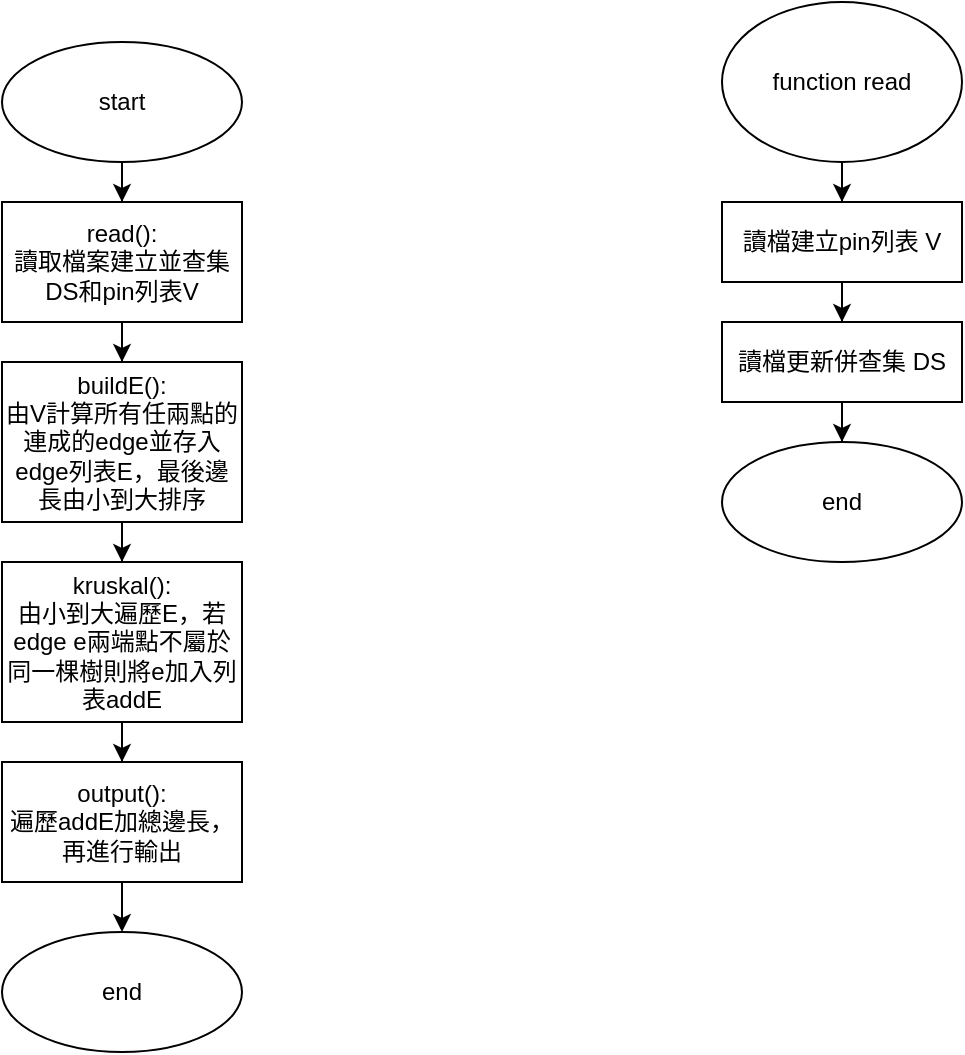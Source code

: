<mxfile version="15.7.4" type="device"><diagram id="M0NAPKh7drWyKXEKHZDb" name="Page-1"><mxGraphModel dx="990" dy="579" grid="1" gridSize="10" guides="1" tooltips="1" connect="1" arrows="1" fold="1" page="1" pageScale="1" pageWidth="827" pageHeight="1169" math="0" shadow="0"><root><mxCell id="0"/><mxCell id="1" parent="0"/><mxCell id="fFwYg6Mu2rHgDuRPRvvY-5" value="" style="edgeStyle=orthogonalEdgeStyle;rounded=0;orthogonalLoop=1;jettySize=auto;html=1;" edge="1" parent="1" source="fFwYg6Mu2rHgDuRPRvvY-1" target="fFwYg6Mu2rHgDuRPRvvY-4"><mxGeometry relative="1" as="geometry"/></mxCell><mxCell id="fFwYg6Mu2rHgDuRPRvvY-1" value="read():&lt;br&gt;讀取檔案建立並查集DS和pin列表V&lt;br&gt;" style="rounded=0;whiteSpace=wrap;html=1;" vertex="1" parent="1"><mxGeometry x="100" y="160" width="120" height="60" as="geometry"/></mxCell><mxCell id="fFwYg6Mu2rHgDuRPRvvY-3" value="" style="edgeStyle=orthogonalEdgeStyle;rounded=0;orthogonalLoop=1;jettySize=auto;html=1;" edge="1" parent="1" source="fFwYg6Mu2rHgDuRPRvvY-2" target="fFwYg6Mu2rHgDuRPRvvY-1"><mxGeometry relative="1" as="geometry"/></mxCell><mxCell id="fFwYg6Mu2rHgDuRPRvvY-2" value="start" style="ellipse;whiteSpace=wrap;html=1;" vertex="1" parent="1"><mxGeometry x="100" y="80" width="120" height="60" as="geometry"/></mxCell><mxCell id="fFwYg6Mu2rHgDuRPRvvY-7" value="" style="edgeStyle=orthogonalEdgeStyle;rounded=0;orthogonalLoop=1;jettySize=auto;html=1;" edge="1" parent="1" source="fFwYg6Mu2rHgDuRPRvvY-4" target="fFwYg6Mu2rHgDuRPRvvY-6"><mxGeometry relative="1" as="geometry"/></mxCell><mxCell id="fFwYg6Mu2rHgDuRPRvvY-4" value="buildE():&lt;br&gt;由V計算所有任兩點的連成的edge並存入edge列表E，最後邊長由小到大排序" style="whiteSpace=wrap;html=1;rounded=0;" vertex="1" parent="1"><mxGeometry x="100" y="240" width="120" height="80" as="geometry"/></mxCell><mxCell id="fFwYg6Mu2rHgDuRPRvvY-9" value="" style="edgeStyle=orthogonalEdgeStyle;rounded=0;orthogonalLoop=1;jettySize=auto;html=1;" edge="1" parent="1" source="fFwYg6Mu2rHgDuRPRvvY-6" target="fFwYg6Mu2rHgDuRPRvvY-8"><mxGeometry relative="1" as="geometry"/></mxCell><mxCell id="fFwYg6Mu2rHgDuRPRvvY-6" value="kruskal():&lt;br&gt;由小到大遍歷E，若edge e兩端點不屬於同一棵樹則將e加入列表addE" style="whiteSpace=wrap;html=1;rounded=0;" vertex="1" parent="1"><mxGeometry x="100" y="340" width="120" height="80" as="geometry"/></mxCell><mxCell id="fFwYg6Mu2rHgDuRPRvvY-18" value="" style="edgeStyle=orthogonalEdgeStyle;rounded=0;orthogonalLoop=1;jettySize=auto;html=1;" edge="1" parent="1" source="fFwYg6Mu2rHgDuRPRvvY-8" target="fFwYg6Mu2rHgDuRPRvvY-17"><mxGeometry relative="1" as="geometry"/></mxCell><mxCell id="fFwYg6Mu2rHgDuRPRvvY-8" value="output():&lt;br&gt;遍歷addE加總邊長，再進行輸出" style="whiteSpace=wrap;html=1;rounded=0;" vertex="1" parent="1"><mxGeometry x="100" y="440" width="120" height="60" as="geometry"/></mxCell><mxCell id="fFwYg6Mu2rHgDuRPRvvY-12" value="" style="edgeStyle=orthogonalEdgeStyle;rounded=0;orthogonalLoop=1;jettySize=auto;html=1;" edge="1" parent="1" source="fFwYg6Mu2rHgDuRPRvvY-10" target="fFwYg6Mu2rHgDuRPRvvY-11"><mxGeometry relative="1" as="geometry"/></mxCell><mxCell id="fFwYg6Mu2rHgDuRPRvvY-10" value="function read" style="ellipse;whiteSpace=wrap;html=1;" vertex="1" parent="1"><mxGeometry x="460" y="60" width="120" height="80" as="geometry"/></mxCell><mxCell id="fFwYg6Mu2rHgDuRPRvvY-14" value="" style="edgeStyle=orthogonalEdgeStyle;rounded=0;orthogonalLoop=1;jettySize=auto;html=1;" edge="1" parent="1" source="fFwYg6Mu2rHgDuRPRvvY-11" target="fFwYg6Mu2rHgDuRPRvvY-13"><mxGeometry relative="1" as="geometry"/></mxCell><mxCell id="fFwYg6Mu2rHgDuRPRvvY-11" value="讀檔建立pin列表 V" style="whiteSpace=wrap;html=1;" vertex="1" parent="1"><mxGeometry x="460" y="160" width="120" height="40" as="geometry"/></mxCell><mxCell id="fFwYg6Mu2rHgDuRPRvvY-16" value="" style="edgeStyle=orthogonalEdgeStyle;rounded=0;orthogonalLoop=1;jettySize=auto;html=1;" edge="1" parent="1" source="fFwYg6Mu2rHgDuRPRvvY-13" target="fFwYg6Mu2rHgDuRPRvvY-15"><mxGeometry relative="1" as="geometry"/></mxCell><mxCell id="fFwYg6Mu2rHgDuRPRvvY-13" value="讀檔更新併查集 DS" style="whiteSpace=wrap;html=1;" vertex="1" parent="1"><mxGeometry x="460" y="220" width="120" height="40" as="geometry"/></mxCell><mxCell id="fFwYg6Mu2rHgDuRPRvvY-15" value="end" style="ellipse;whiteSpace=wrap;html=1;" vertex="1" parent="1"><mxGeometry x="460" y="280" width="120" height="60" as="geometry"/></mxCell><mxCell id="fFwYg6Mu2rHgDuRPRvvY-17" value="end" style="ellipse;whiteSpace=wrap;html=1;rounded=0;" vertex="1" parent="1"><mxGeometry x="100" y="525" width="120" height="60" as="geometry"/></mxCell></root></mxGraphModel></diagram></mxfile>
